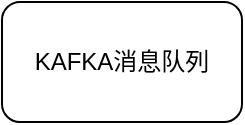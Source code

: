 <mxfile version="21.6.2" type="github">
  <diagram name="第 1 页" id="NAOGwRa4cKEJh-U7dT4i">
    <mxGraphModel dx="954" dy="689" grid="1" gridSize="10" guides="1" tooltips="1" connect="1" arrows="1" fold="1" page="1" pageScale="1" pageWidth="827" pageHeight="1169" math="0" shadow="0">
      <root>
        <mxCell id="0" />
        <mxCell id="1" parent="0" />
        <mxCell id="9wDteuo_scK86G2xaQAO-2" value="KAFKA消息队列" style="rounded=1;whiteSpace=wrap;html=1;" vertex="1" parent="1">
          <mxGeometry x="350" y="220" width="120" height="60" as="geometry" />
        </mxCell>
      </root>
    </mxGraphModel>
  </diagram>
</mxfile>
